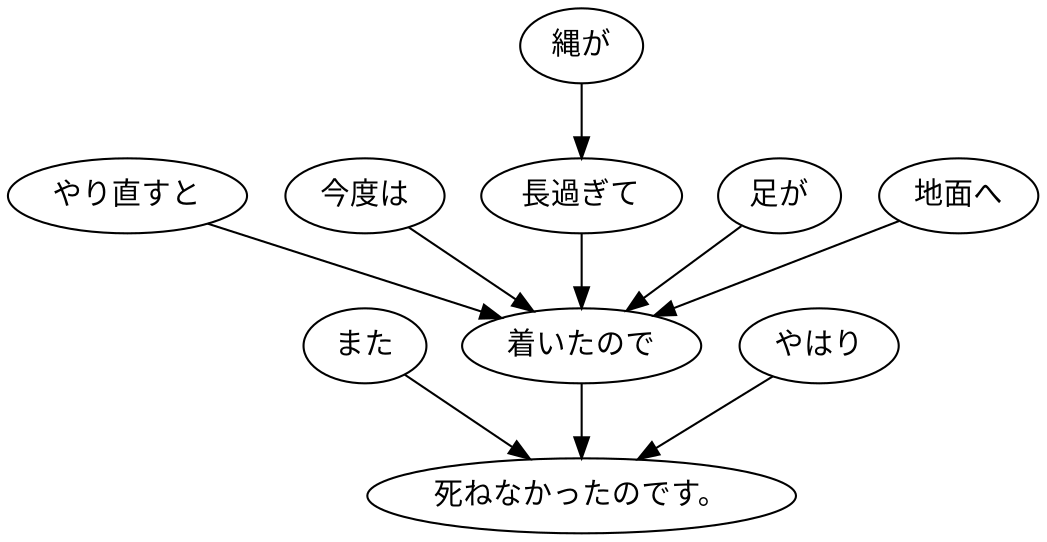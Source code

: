 digraph graph1530 {
	node0 [label="また"];
	node1 [label="やり直すと"];
	node2 [label="今度は"];
	node3 [label="縄が"];
	node4 [label="長過ぎて"];
	node5 [label="足が"];
	node6 [label="地面へ"];
	node7 [label="着いたので"];
	node8 [label="やはり"];
	node9 [label="死ねなかったのです。"];
	node0 -> node9;
	node1 -> node7;
	node2 -> node7;
	node3 -> node4;
	node4 -> node7;
	node5 -> node7;
	node6 -> node7;
	node7 -> node9;
	node8 -> node9;
}
